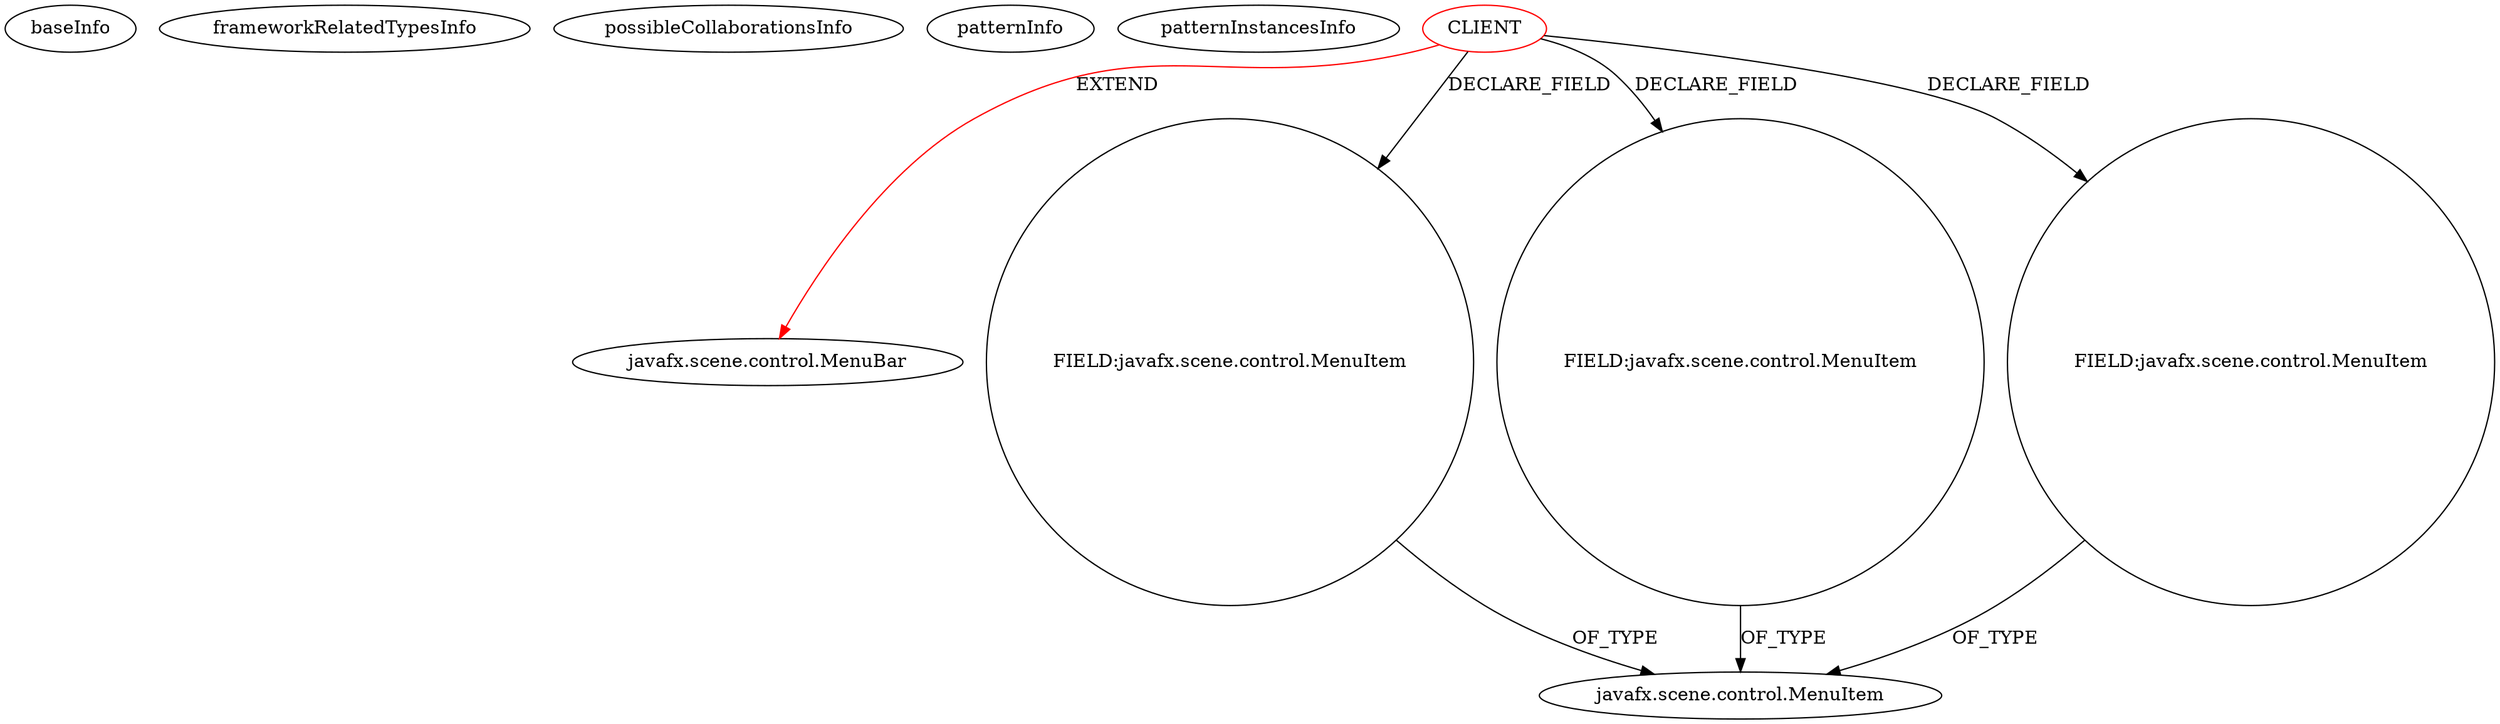 digraph {
baseInfo[graphId=1776,category="pattern",isAnonymous=false,possibleRelation=false]
frameworkRelatedTypesInfo[0="javafx.scene.control.MenuBar"]
possibleCollaborationsInfo[]
patternInfo[frequency=4.0,patternRootClient=0]
patternInstancesInfo[0="kevinkdo-draw~/kevinkdo-draw/draw-master/src/views/DrawMenuBar.java~DrawMenuBar~3444",1="Technius-Starbound-Mod-Toolkit~/Technius-Starbound-Mod-Toolkit/Starbound-Mod-Toolkit-master/src/main/java/co/technius/starboundmodtoolkit/ModToolkitMenu.java~ModToolkitMenu~1420",2="ireardon-cs32-final~/ireardon-cs32-final/cs32-final-master/src/edu/brown/cs32/final_group/fx/TopMenuBar.java~TopMenuBar~3216",3="sebbafer-Sebanana~/sebbafer-Sebanana/Sebanana-master/src/sebanana/views/MyMenubar.java~MyMenubar~4131"]
1[label="javafx.scene.control.MenuBar",vertexType="FRAMEWORK_CLASS_TYPE",isFrameworkType=false]
0[label="CLIENT",vertexType="ROOT_CLIENT_CLASS_DECLARATION",isFrameworkType=false,color=red]
21[label="FIELD:javafx.scene.control.MenuItem",vertexType="FIELD_DECLARATION",isFrameworkType=false,shape=circle]
5[label="javafx.scene.control.MenuItem",vertexType="FRAMEWORK_CLASS_TYPE",isFrameworkType=false]
19[label="FIELD:javafx.scene.control.MenuItem",vertexType="FIELD_DECLARATION",isFrameworkType=false,shape=circle]
6[label="FIELD:javafx.scene.control.MenuItem",vertexType="FIELD_DECLARATION",isFrameworkType=false,shape=circle]
0->19[label="DECLARE_FIELD"]
19->5[label="OF_TYPE"]
21->5[label="OF_TYPE"]
6->5[label="OF_TYPE"]
0->1[label="EXTEND",color=red]
0->6[label="DECLARE_FIELD"]
0->21[label="DECLARE_FIELD"]
}

